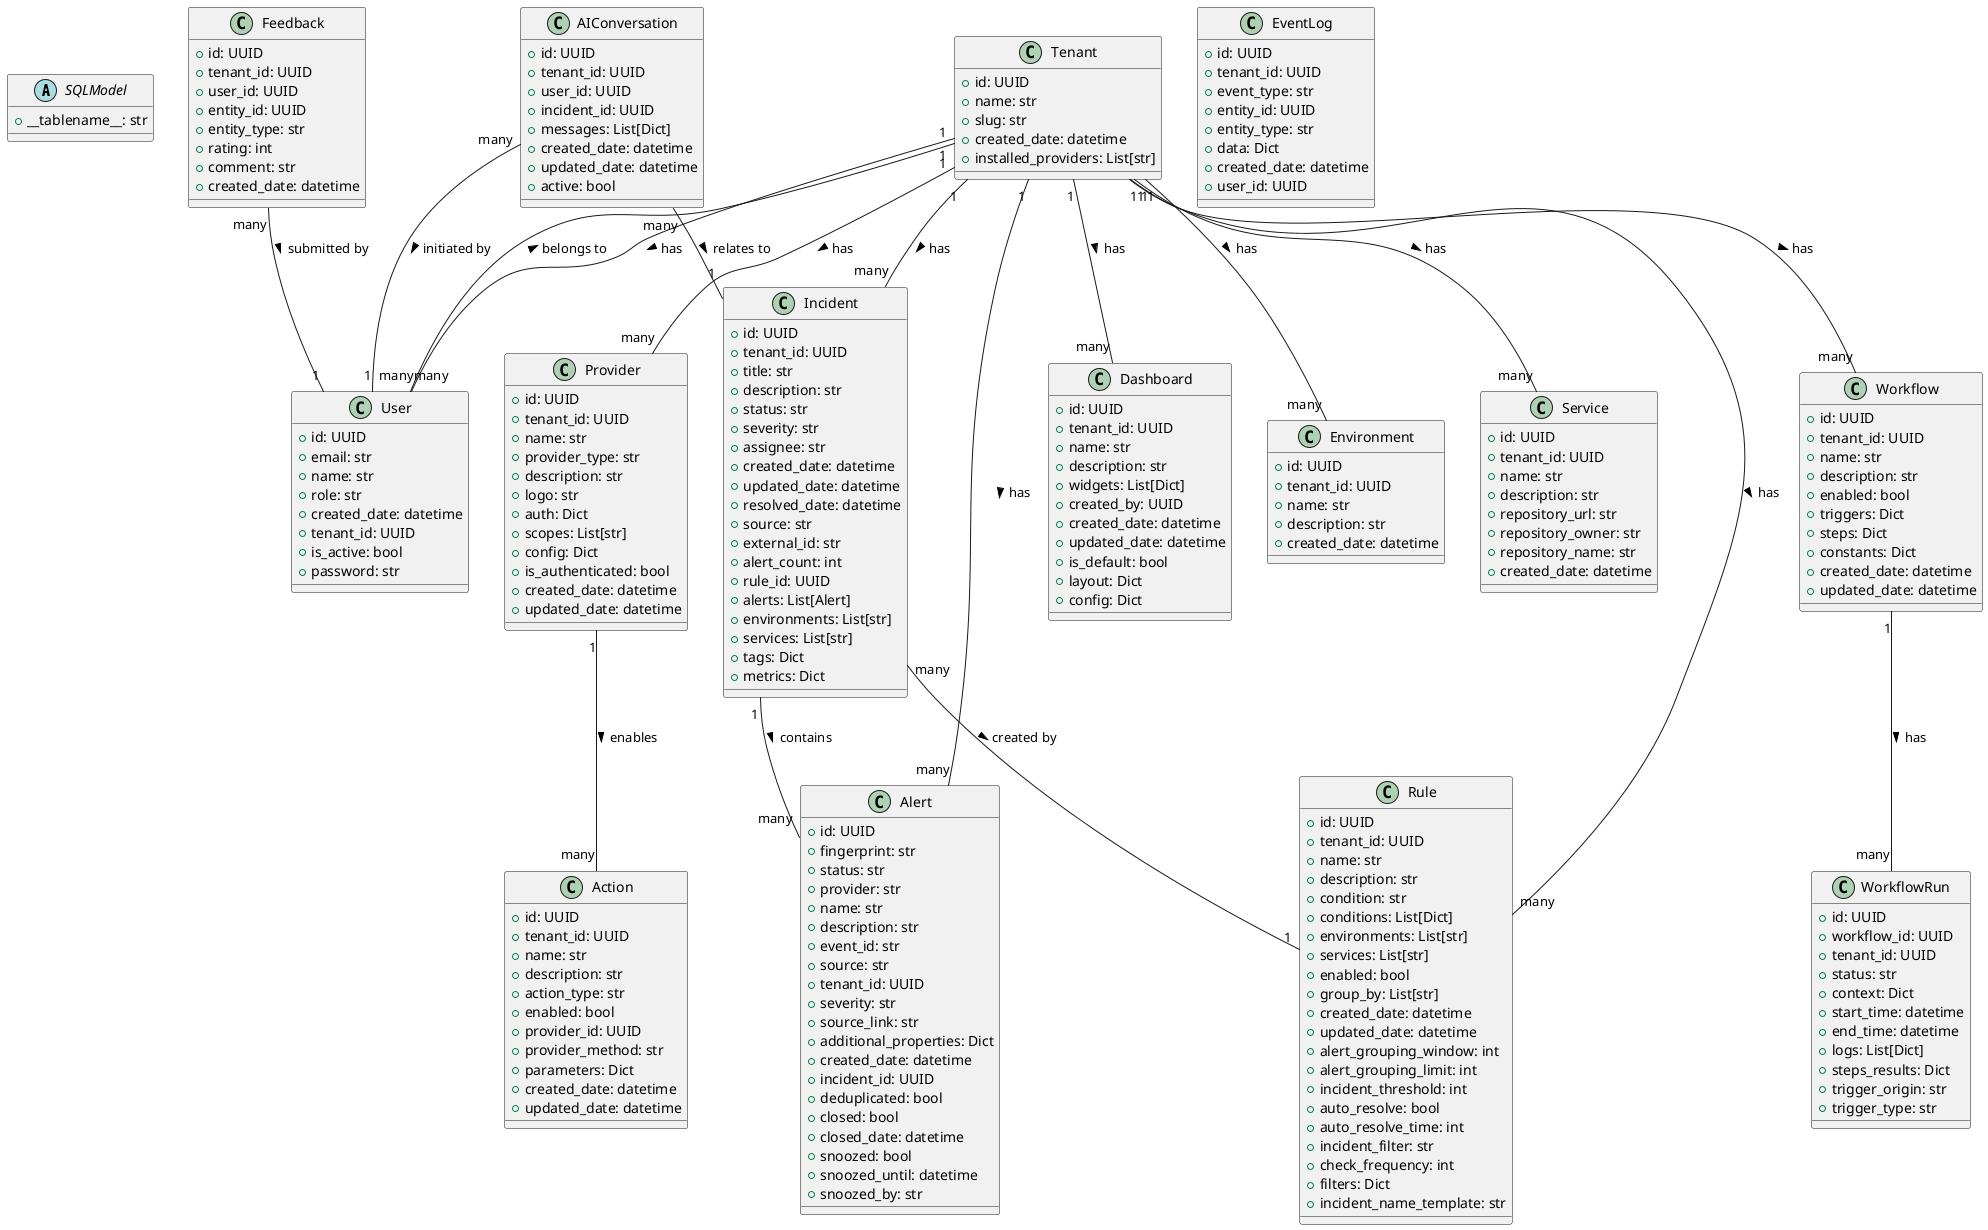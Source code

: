@startuml Keep_Class_Diagram

' Base table class
abstract class SQLModel {
  + __tablename__: str
}

' Primary entity models
class Tenant {
  + id: UUID
  + name: str
  + slug: str
  + created_date: datetime
  + installed_providers: List[str]
}

class User {
  + id: UUID
  + email: str
  + name: str
  + role: str
  + created_date: datetime
  + tenant_id: UUID
  + is_active: bool
  + password: str
}

class Provider {
  + id: UUID
  + tenant_id: UUID
  + name: str
  + provider_type: str
  + description: str
  + logo: str
  + auth: Dict
  + scopes: List[str]
  + config: Dict
  + is_authenticated: bool
  + created_date: datetime
  + updated_date: datetime
}

class Alert {
  + id: UUID
  + fingerprint: str
  + status: str
  + provider: str
  + name: str
  + description: str
  + event_id: str
  + source: str
  + tenant_id: UUID
  + severity: str
  + source_link: str
  + additional_properties: Dict
  + created_date: datetime
  + incident_id: UUID
  + deduplicated: bool
  + closed: bool
  + closed_date: datetime
  + snoozed: bool
  + snoozed_until: datetime
  + snoozed_by: str
}

class Incident {
  + id: UUID
  + tenant_id: UUID
  + title: str
  + description: str
  + status: str
  + severity: str
  + assignee: str
  + created_date: datetime
  + updated_date: datetime
  + resolved_date: datetime
  + source: str
  + external_id: str
  + alert_count: int
  + rule_id: UUID
  + alerts: List[Alert]
  + environments: List[str]
  + services: List[str]
  + tags: Dict
  + metrics: Dict
}

class Rule {
  + id: UUID
  + tenant_id: UUID
  + name: str
  + description: str
  + condition: str
  + conditions: List[Dict]
  + environments: List[str]
  + services: List[str]
  + enabled: bool
  + group_by: List[str]
  + created_date: datetime
  + updated_date: datetime
  + alert_grouping_window: int
  + alert_grouping_limit: int
  + incident_threshold: int
  + auto_resolve: bool
  + auto_resolve_time: int
  + incident_filter: str
  + check_frequency: int
  + filters: Dict
  + incident_name_template: str
}

class Workflow {
  + id: UUID
  + tenant_id: UUID
  + name: str
  + description: str
  + enabled: bool
  + triggers: Dict
  + steps: Dict
  + constants: Dict
  + created_date: datetime
  + updated_date: datetime
}

class WorkflowRun {
  + id: UUID
  + workflow_id: UUID
  + tenant_id: UUID
  + status: str
  + context: Dict
  + start_time: datetime
  + end_time: datetime
  + logs: List[Dict]
  + steps_results: Dict
  + trigger_origin: str
  + trigger_type: str
}

class Dashboard {
  + id: UUID
  + tenant_id: UUID
  + name: str
  + description: str
  + widgets: List[Dict]
  + created_by: UUID
  + created_date: datetime
  + updated_date: datetime
  + is_default: bool
  + layout: Dict
  + config: Dict
}

class Action {
  + id: UUID
  + tenant_id: UUID
  + name: str
  + description: str
  + action_type: str
  + enabled: bool
  + provider_id: UUID
  + provider_method: str
  + parameters: Dict
  + created_date: datetime
  + updated_date: datetime
}

class Environment {
  + id: UUID
  + tenant_id: UUID
  + name: str
  + description: str
  + created_date: datetime
}

class Service {
  + id: UUID
  + tenant_id: UUID
  + name: str
  + description: str
  + repository_url: str
  + repository_owner: str
  + repository_name: str
  + created_date: datetime
}

' Custom entity models for specific features
class AIConversation {
  + id: UUID
  + tenant_id: UUID
  + user_id: UUID
  + incident_id: UUID
  + messages: List[Dict]
  + created_date: datetime
  + updated_date: datetime
  + active: bool
}

class Feedback {
  + id: UUID
  + tenant_id: UUID
  + user_id: UUID
  + entity_id: UUID
  + entity_type: str
  + rating: int
  + comment: str
  + created_date: datetime
}

class EventLog {
  + id: UUID
  + tenant_id: UUID
  + event_type: str
  + entity_id: UUID
  + entity_type: str
  + data: Dict
  + created_date: datetime
  + user_id: UUID
}

' Relationships
Tenant "1" -- "many" User : has >
Tenant "1" -- "many" Provider : has >
Tenant "1" -- "many" Alert : has >
Tenant "1" -- "many" Incident : has >
Tenant "1" -- "many" Rule : has >
Tenant "1" -- "many" Workflow : has >
Tenant "1" -- "many" Dashboard : has >
Tenant "1" -- "many" Environment : has >
Tenant "1" -- "many" Service : has >

User "many" -- "1" Tenant : belongs to >

Incident "1" -- "many" Alert : contains >
Incident "many" -- "1" Rule : created by >

Workflow "1" -- "many" WorkflowRun : has >

Provider "1" -- "many" Action : enables >

' AIConversation relationships
AIConversation "many" -- "1" User : initiated by >
AIConversation "many" -- "1" Incident : relates to >

' Feedback relationships
Feedback "many" -- "1" User : submitted by >

@enduml 